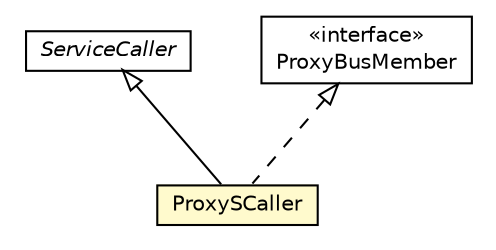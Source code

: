 #!/usr/local/bin/dot
#
# Class diagram 
# Generated by UMLGraph version R5_6-24-gf6e263 (http://www.umlgraph.org/)
#

digraph G {
	edge [fontname="Helvetica",fontsize=10,labelfontname="Helvetica",labelfontsize=10];
	node [fontname="Helvetica",fontsize=10,shape=plaintext];
	nodesep=0.25;
	ranksep=0.5;
	// org.universAAL.middleware.service.ServiceCaller
	c6591023 [label=<<table title="org.universAAL.middleware.service.ServiceCaller" border="0" cellborder="1" cellspacing="0" cellpadding="2" port="p" href="../../../../middleware/service/ServiceCaller.html">
		<tr><td><table border="0" cellspacing="0" cellpadding="1">
<tr><td align="center" balign="center"><font face="Helvetica-Oblique"> ServiceCaller </font></td></tr>
		</table></td></tr>
		</table>>, URL="../../../../middleware/service/ServiceCaller.html", fontname="Helvetica", fontcolor="black", fontsize=10.0];
	// org.universAAL.ri.gateway.proxies.ProxyBusMember
	c6592684 [label=<<table title="org.universAAL.ri.gateway.proxies.ProxyBusMember" border="0" cellborder="1" cellspacing="0" cellpadding="2" port="p" href="../ProxyBusMember.html">
		<tr><td><table border="0" cellspacing="0" cellpadding="1">
<tr><td align="center" balign="center"> &#171;interface&#187; </td></tr>
<tr><td align="center" balign="center"> ProxyBusMember </td></tr>
		</table></td></tr>
		</table>>, URL="../ProxyBusMember.html", fontname="Helvetica", fontcolor="black", fontsize=10.0];
	// org.universAAL.ri.gateway.proxies.exporting.ProxySCaller
	c6592695 [label=<<table title="org.universAAL.ri.gateway.proxies.exporting.ProxySCaller" border="0" cellborder="1" cellspacing="0" cellpadding="2" port="p" bgcolor="lemonChiffon" href="./ProxySCaller.html">
		<tr><td><table border="0" cellspacing="0" cellpadding="1">
<tr><td align="center" balign="center"> ProxySCaller </td></tr>
		</table></td></tr>
		</table>>, URL="./ProxySCaller.html", fontname="Helvetica", fontcolor="black", fontsize=10.0];
	//org.universAAL.ri.gateway.proxies.exporting.ProxySCaller extends org.universAAL.middleware.service.ServiceCaller
	c6591023:p -> c6592695:p [dir=back,arrowtail=empty];
	//org.universAAL.ri.gateway.proxies.exporting.ProxySCaller implements org.universAAL.ri.gateway.proxies.ProxyBusMember
	c6592684:p -> c6592695:p [dir=back,arrowtail=empty,style=dashed];
}

